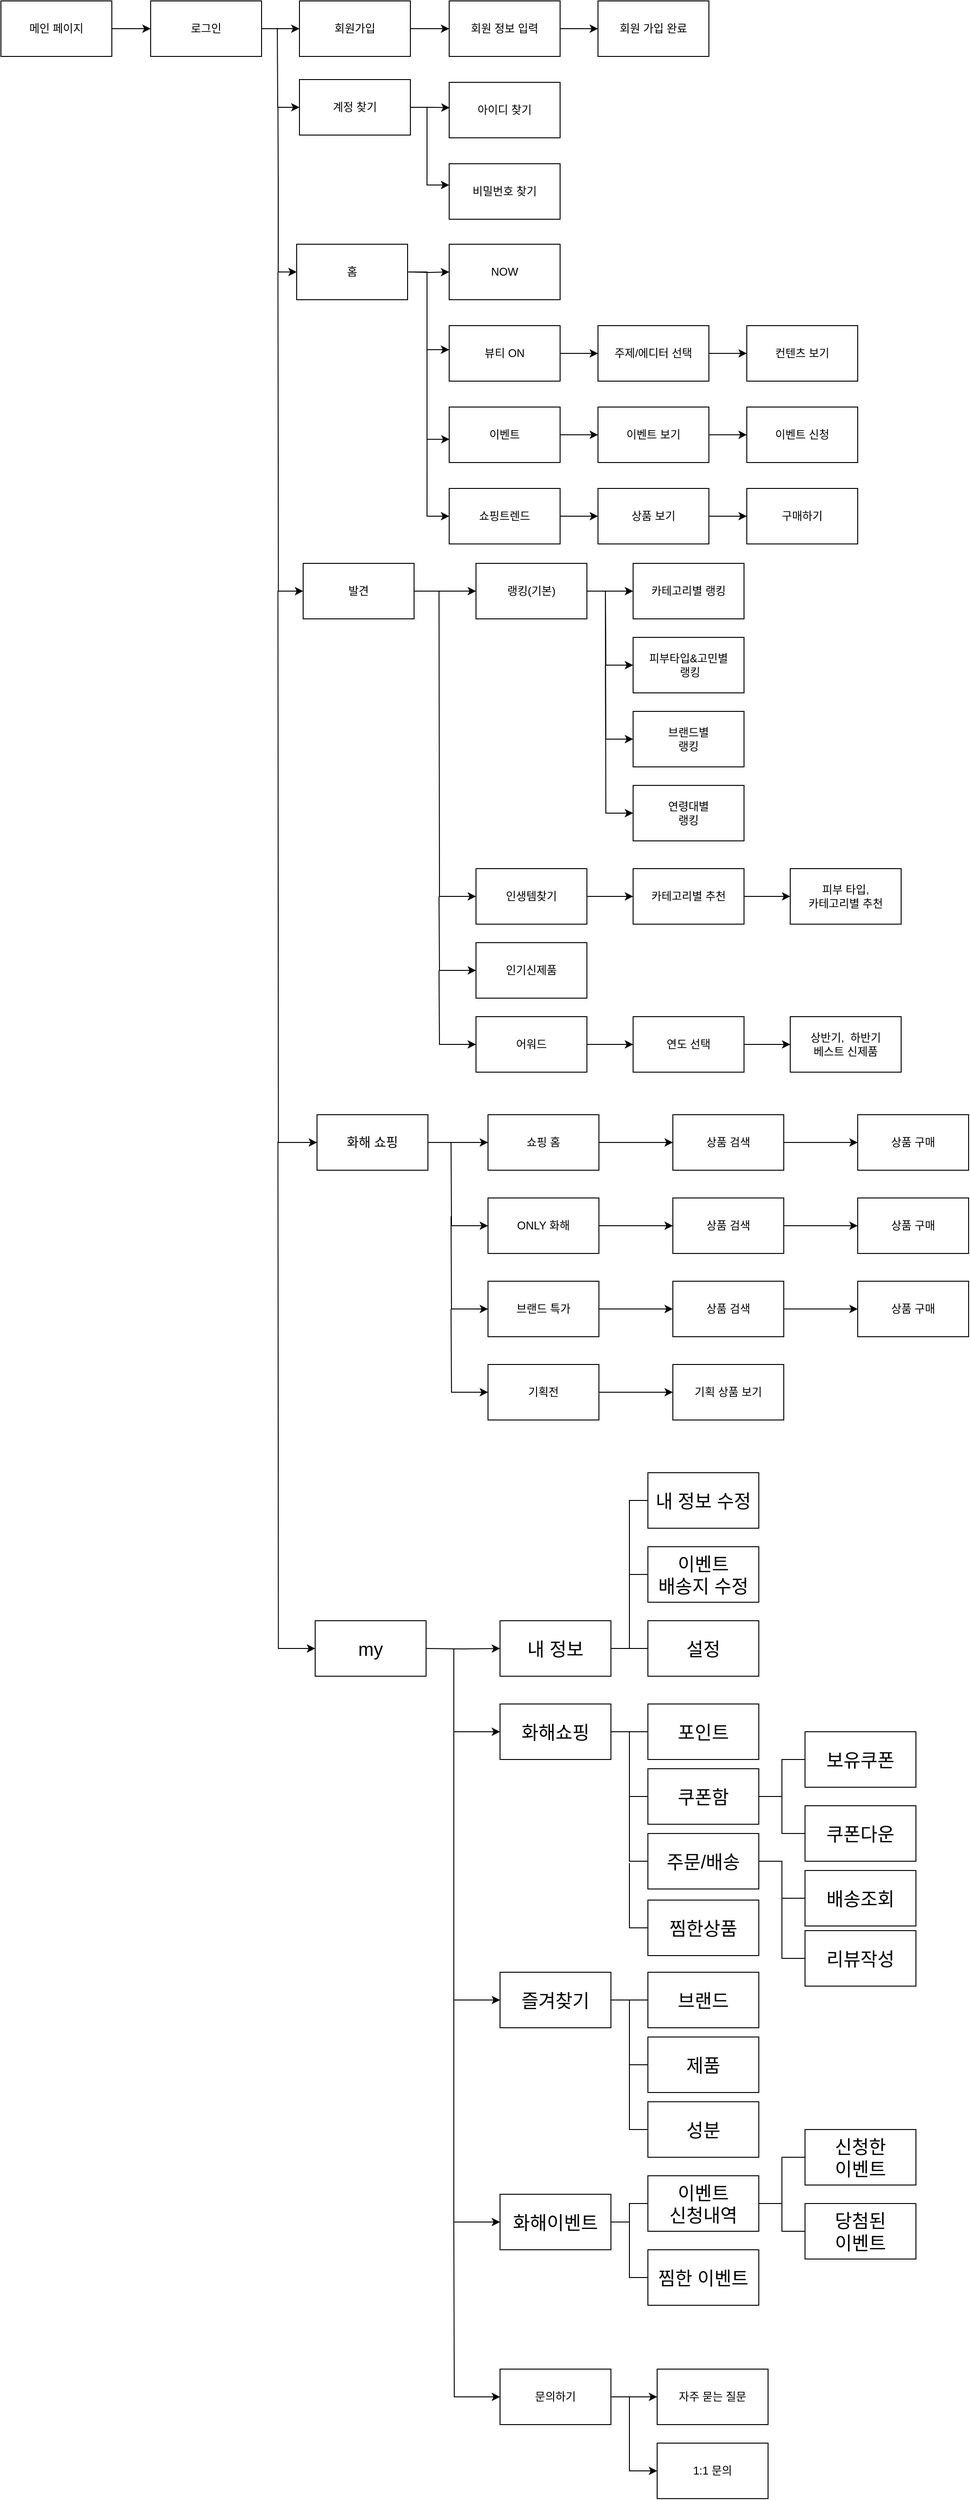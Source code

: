 <mxfile version="15.7.0" type="github">
  <diagram name="Page-1" id="edf60f1a-56cd-e834-aa8a-f176f3a09ee4">
    <mxGraphModel dx="981" dy="526" grid="0" gridSize="10" guides="1" tooltips="1" connect="1" arrows="1" fold="1" page="1" pageScale="1" pageWidth="4681" pageHeight="3300" background="none" math="0" shadow="0">
      <root>
        <mxCell id="0" />
        <mxCell id="1" parent="0" />
        <mxCell id="1pbeCWkWL_q0rzWC6xPb-18" value="" style="edgeStyle=orthogonalEdgeStyle;rounded=0;orthogonalLoop=1;jettySize=auto;html=1;" parent="1" source="1pbeCWkWL_q0rzWC6xPb-1" target="1pbeCWkWL_q0rzWC6xPb-3" edge="1">
          <mxGeometry relative="1" as="geometry" />
        </mxCell>
        <mxCell id="1pbeCWkWL_q0rzWC6xPb-1" value="메인 페이지" style="rounded=0;whiteSpace=wrap;html=1;" parent="1" vertex="1">
          <mxGeometry x="31" y="26" width="120" height="60" as="geometry" />
        </mxCell>
        <mxCell id="1pbeCWkWL_q0rzWC6xPb-20" value="" style="edgeStyle=orthogonalEdgeStyle;rounded=0;orthogonalLoop=1;jettySize=auto;html=1;" parent="1" source="1pbeCWkWL_q0rzWC6xPb-2" target="1pbeCWkWL_q0rzWC6xPb-4" edge="1">
          <mxGeometry relative="1" as="geometry" />
        </mxCell>
        <mxCell id="1pbeCWkWL_q0rzWC6xPb-2" value="회원가입" style="rounded=0;whiteSpace=wrap;html=1;" parent="1" vertex="1">
          <mxGeometry x="354" y="26" width="120" height="60" as="geometry" />
        </mxCell>
        <mxCell id="1pbeCWkWL_q0rzWC6xPb-19" value="" style="edgeStyle=orthogonalEdgeStyle;rounded=0;orthogonalLoop=1;jettySize=auto;html=1;" parent="1" source="1pbeCWkWL_q0rzWC6xPb-3" target="1pbeCWkWL_q0rzWC6xPb-2" edge="1">
          <mxGeometry relative="1" as="geometry" />
        </mxCell>
        <mxCell id="1pbeCWkWL_q0rzWC6xPb-3" value="로그인" style="rounded=0;whiteSpace=wrap;html=1;" parent="1" vertex="1">
          <mxGeometry x="193" y="26" width="120" height="60" as="geometry" />
        </mxCell>
        <mxCell id="1pbeCWkWL_q0rzWC6xPb-21" value="" style="edgeStyle=orthogonalEdgeStyle;rounded=0;orthogonalLoop=1;jettySize=auto;html=1;" parent="1" source="1pbeCWkWL_q0rzWC6xPb-4" target="1pbeCWkWL_q0rzWC6xPb-5" edge="1">
          <mxGeometry relative="1" as="geometry" />
        </mxCell>
        <mxCell id="1pbeCWkWL_q0rzWC6xPb-4" value="회원 정보 입력" style="rounded=0;whiteSpace=wrap;html=1;" parent="1" vertex="1">
          <mxGeometry x="516" y="26" width="120" height="60" as="geometry" />
        </mxCell>
        <mxCell id="1pbeCWkWL_q0rzWC6xPb-5" value="회원 가입 완료" style="rounded=0;whiteSpace=wrap;html=1;" parent="1" vertex="1">
          <mxGeometry x="677" y="26" width="120" height="60" as="geometry" />
        </mxCell>
        <mxCell id="1pbeCWkWL_q0rzWC6xPb-10" value="" style="edgeStyle=orthogonalEdgeStyle;rounded=0;orthogonalLoop=1;jettySize=auto;html=1;entryX=0.004;entryY=0.457;entryDx=0;entryDy=0;entryPerimeter=0;" parent="1" source="1pbeCWkWL_q0rzWC6xPb-7" target="1pbeCWkWL_q0rzWC6xPb-9" edge="1">
          <mxGeometry relative="1" as="geometry" />
        </mxCell>
        <mxCell id="1pbeCWkWL_q0rzWC6xPb-28" value="" style="edgeStyle=orthogonalEdgeStyle;rounded=0;orthogonalLoop=1;jettySize=auto;html=1;" parent="1" source="1pbeCWkWL_q0rzWC6xPb-7" target="1pbeCWkWL_q0rzWC6xPb-27" edge="1">
          <mxGeometry relative="1" as="geometry">
            <Array as="points">
              <mxPoint x="492" y="141" />
              <mxPoint x="492" y="225" />
            </Array>
          </mxGeometry>
        </mxCell>
        <mxCell id="5EfxFIW-50aqXUUSGtKy-3" style="edgeStyle=orthogonalEdgeStyle;rounded=0;orthogonalLoop=1;jettySize=auto;html=1;exitX=0;exitY=0.5;exitDx=0;exitDy=0;startArrow=classic;startFill=1;endArrow=none;endFill=0;" edge="1" parent="1" source="1pbeCWkWL_q0rzWC6xPb-7">
          <mxGeometry relative="1" as="geometry">
            <mxPoint x="330.034" y="55.379" as="targetPoint" />
          </mxGeometry>
        </mxCell>
        <mxCell id="1pbeCWkWL_q0rzWC6xPb-7" value="계정 찾기" style="rounded=0;whiteSpace=wrap;html=1;" parent="1" vertex="1">
          <mxGeometry x="354" y="111" width="120" height="60" as="geometry" />
        </mxCell>
        <mxCell id="1pbeCWkWL_q0rzWC6xPb-9" value="아이디 찾기" style="rounded=0;whiteSpace=wrap;html=1;" parent="1" vertex="1">
          <mxGeometry x="516" y="114" width="120" height="60" as="geometry" />
        </mxCell>
        <mxCell id="1pbeCWkWL_q0rzWC6xPb-27" value="비밀번호 찾기" style="rounded=0;whiteSpace=wrap;html=1;" parent="1" vertex="1">
          <mxGeometry x="516" y="202" width="120" height="60" as="geometry" />
        </mxCell>
        <mxCell id="1pbeCWkWL_q0rzWC6xPb-42" value="" style="edgeStyle=orthogonalEdgeStyle;rounded=0;orthogonalLoop=1;jettySize=auto;html=1;" parent="1" target="1pbeCWkWL_q0rzWC6xPb-41" edge="1">
          <mxGeometry relative="1" as="geometry">
            <mxPoint x="473" y="319" as="sourcePoint" />
          </mxGeometry>
        </mxCell>
        <mxCell id="5EfxFIW-50aqXUUSGtKy-4" style="edgeStyle=orthogonalEdgeStyle;rounded=0;orthogonalLoop=1;jettySize=auto;html=1;exitX=0;exitY=0.5;exitDx=0;exitDy=0;startArrow=classic;startFill=1;endArrow=none;endFill=0;" edge="1" parent="1" source="1pbeCWkWL_q0rzWC6xPb-34">
          <mxGeometry relative="1" as="geometry">
            <mxPoint x="330.724" y="140.207" as="targetPoint" />
          </mxGeometry>
        </mxCell>
        <mxCell id="1pbeCWkWL_q0rzWC6xPb-34" value="홈" style="rounded=0;whiteSpace=wrap;html=1;" parent="1" vertex="1">
          <mxGeometry x="351" y="289" width="120" height="60" as="geometry" />
        </mxCell>
        <mxCell id="1pbeCWkWL_q0rzWC6xPb-41" value="NOW" style="rounded=0;whiteSpace=wrap;html=1;" parent="1" vertex="1">
          <mxGeometry x="516" y="289" width="120" height="60" as="geometry" />
        </mxCell>
        <mxCell id="1pbeCWkWL_q0rzWC6xPb-53" value="" style="edgeStyle=orthogonalEdgeStyle;rounded=0;orthogonalLoop=1;jettySize=auto;html=1;strokeWidth=1;" parent="1" source="1pbeCWkWL_q0rzWC6xPb-43" target="1pbeCWkWL_q0rzWC6xPb-52" edge="1">
          <mxGeometry relative="1" as="geometry" />
        </mxCell>
        <mxCell id="1pbeCWkWL_q0rzWC6xPb-43" value="뷰티 ON" style="rounded=0;whiteSpace=wrap;html=1;" parent="1" vertex="1">
          <mxGeometry x="516" y="377" width="120" height="60" as="geometry" />
        </mxCell>
        <mxCell id="1pbeCWkWL_q0rzWC6xPb-57" value="" style="edgeStyle=orthogonalEdgeStyle;rounded=0;orthogonalLoop=1;jettySize=auto;html=1;strokeWidth=1;" parent="1" source="1pbeCWkWL_q0rzWC6xPb-45" target="1pbeCWkWL_q0rzWC6xPb-56" edge="1">
          <mxGeometry relative="1" as="geometry" />
        </mxCell>
        <mxCell id="1pbeCWkWL_q0rzWC6xPb-45" value="이벤트" style="rounded=0;whiteSpace=wrap;html=1;" parent="1" vertex="1">
          <mxGeometry x="516" y="465" width="120" height="60" as="geometry" />
        </mxCell>
        <mxCell id="1pbeCWkWL_q0rzWC6xPb-61" value="" style="edgeStyle=orthogonalEdgeStyle;rounded=0;orthogonalLoop=1;jettySize=auto;html=1;strokeWidth=1;" parent="1" source="1pbeCWkWL_q0rzWC6xPb-47" target="1pbeCWkWL_q0rzWC6xPb-60" edge="1">
          <mxGeometry relative="1" as="geometry" />
        </mxCell>
        <mxCell id="1pbeCWkWL_q0rzWC6xPb-47" value="쇼핑트렌드" style="rounded=0;whiteSpace=wrap;html=1;" parent="1" vertex="1">
          <mxGeometry x="516" y="553" width="120" height="60" as="geometry" />
        </mxCell>
        <mxCell id="1pbeCWkWL_q0rzWC6xPb-49" value="" style="edgeStyle=orthogonalEdgeStyle;rounded=0;orthogonalLoop=1;jettySize=auto;html=1;strokeWidth=1;exitX=1;exitY=0.5;exitDx=0;exitDy=0;" parent="1" source="1pbeCWkWL_q0rzWC6xPb-34" edge="1">
          <mxGeometry relative="1" as="geometry">
            <mxPoint x="474" y="319" as="sourcePoint" />
            <mxPoint x="516" y="403" as="targetPoint" />
            <Array as="points">
              <mxPoint x="492" y="319" />
              <mxPoint x="492" y="403" />
            </Array>
          </mxGeometry>
        </mxCell>
        <mxCell id="1pbeCWkWL_q0rzWC6xPb-50" value="" style="edgeStyle=orthogonalEdgeStyle;rounded=0;orthogonalLoop=1;jettySize=auto;html=1;entryX=0.003;entryY=0.581;entryDx=0;entryDy=0;entryPerimeter=0;" parent="1" target="1pbeCWkWL_q0rzWC6xPb-45" edge="1">
          <mxGeometry relative="1" as="geometry">
            <mxPoint x="492" y="403" as="sourcePoint" />
            <mxPoint x="514" y="500" as="targetPoint" />
            <Array as="points">
              <mxPoint x="492" y="500" />
            </Array>
          </mxGeometry>
        </mxCell>
        <mxCell id="1pbeCWkWL_q0rzWC6xPb-51" value="" style="edgeStyle=orthogonalEdgeStyle;rounded=0;orthogonalLoop=1;jettySize=auto;html=1;entryX=0;entryY=0.5;entryDx=0;entryDy=0;" parent="1" target="1pbeCWkWL_q0rzWC6xPb-47" edge="1">
          <mxGeometry relative="1" as="geometry">
            <mxPoint x="492.04" y="500" as="sourcePoint" />
            <mxPoint x="516.4" y="596.86" as="targetPoint" />
            <Array as="points">
              <mxPoint x="492" y="583" />
            </Array>
          </mxGeometry>
        </mxCell>
        <mxCell id="1pbeCWkWL_q0rzWC6xPb-55" value="" style="edgeStyle=orthogonalEdgeStyle;rounded=0;orthogonalLoop=1;jettySize=auto;html=1;strokeWidth=1;" parent="1" source="1pbeCWkWL_q0rzWC6xPb-52" target="1pbeCWkWL_q0rzWC6xPb-54" edge="1">
          <mxGeometry relative="1" as="geometry" />
        </mxCell>
        <mxCell id="1pbeCWkWL_q0rzWC6xPb-52" value="주제/에디터 선택" style="rounded=0;whiteSpace=wrap;html=1;" parent="1" vertex="1">
          <mxGeometry x="677" y="377" width="120" height="60" as="geometry" />
        </mxCell>
        <mxCell id="1pbeCWkWL_q0rzWC6xPb-54" value="컨텐츠 보기" style="rounded=0;whiteSpace=wrap;html=1;" parent="1" vertex="1">
          <mxGeometry x="838" y="377" width="120" height="60" as="geometry" />
        </mxCell>
        <mxCell id="1pbeCWkWL_q0rzWC6xPb-59" value="" style="edgeStyle=orthogonalEdgeStyle;rounded=0;orthogonalLoop=1;jettySize=auto;html=1;strokeWidth=1;" parent="1" source="1pbeCWkWL_q0rzWC6xPb-56" target="1pbeCWkWL_q0rzWC6xPb-58" edge="1">
          <mxGeometry relative="1" as="geometry" />
        </mxCell>
        <mxCell id="1pbeCWkWL_q0rzWC6xPb-56" value="이벤트 보기" style="rounded=0;whiteSpace=wrap;html=1;" parent="1" vertex="1">
          <mxGeometry x="677" y="465" width="120" height="60" as="geometry" />
        </mxCell>
        <mxCell id="1pbeCWkWL_q0rzWC6xPb-58" value="이벤트 신청" style="rounded=0;whiteSpace=wrap;html=1;" parent="1" vertex="1">
          <mxGeometry x="838" y="465" width="120" height="60" as="geometry" />
        </mxCell>
        <mxCell id="1pbeCWkWL_q0rzWC6xPb-63" value="" style="edgeStyle=orthogonalEdgeStyle;rounded=0;orthogonalLoop=1;jettySize=auto;html=1;strokeWidth=1;" parent="1" source="1pbeCWkWL_q0rzWC6xPb-60" target="1pbeCWkWL_q0rzWC6xPb-62" edge="1">
          <mxGeometry relative="1" as="geometry" />
        </mxCell>
        <mxCell id="1pbeCWkWL_q0rzWC6xPb-60" value="상품 보기" style="rounded=0;whiteSpace=wrap;html=1;" parent="1" vertex="1">
          <mxGeometry x="677" y="553" width="120" height="60" as="geometry" />
        </mxCell>
        <mxCell id="1pbeCWkWL_q0rzWC6xPb-62" value="구매하기" style="rounded=0;whiteSpace=wrap;html=1;" parent="1" vertex="1">
          <mxGeometry x="838" y="553" width="120" height="60" as="geometry" />
        </mxCell>
        <mxCell id="1pbeCWkWL_q0rzWC6xPb-64" value="" style="edgeStyle=orthogonalEdgeStyle;rounded=0;orthogonalLoop=1;jettySize=auto;html=1;" parent="1" source="1pbeCWkWL_q0rzWC6xPb-65" target="1pbeCWkWL_q0rzWC6xPb-66" edge="1">
          <mxGeometry relative="1" as="geometry" />
        </mxCell>
        <mxCell id="5EfxFIW-50aqXUUSGtKy-5" style="edgeStyle=orthogonalEdgeStyle;rounded=0;orthogonalLoop=1;jettySize=auto;html=1;exitX=0;exitY=0.5;exitDx=0;exitDy=0;startArrow=classic;startFill=1;endArrow=none;endFill=0;" edge="1" parent="1" source="1pbeCWkWL_q0rzWC6xPb-65">
          <mxGeometry relative="1" as="geometry">
            <mxPoint x="330.724" y="318.828" as="targetPoint" />
          </mxGeometry>
        </mxCell>
        <mxCell id="1pbeCWkWL_q0rzWC6xPb-65" value="발견" style="rounded=0;whiteSpace=wrap;html=1;" parent="1" vertex="1">
          <mxGeometry x="358" y="634" width="120" height="60" as="geometry" />
        </mxCell>
        <mxCell id="1pbeCWkWL_q0rzWC6xPb-66" value="랭킹(기본)" style="rounded=0;whiteSpace=wrap;html=1;" parent="1" vertex="1">
          <mxGeometry x="545" y="634" width="120" height="60" as="geometry" />
        </mxCell>
        <mxCell id="1pbeCWkWL_q0rzWC6xPb-67" style="edgeStyle=orthogonalEdgeStyle;rounded=0;orthogonalLoop=1;jettySize=auto;html=1;exitX=0;exitY=0.5;exitDx=0;exitDy=0;endArrow=none;endFill=0;startArrow=classic;startFill=1;" parent="1" source="1pbeCWkWL_q0rzWC6xPb-69" edge="1">
          <mxGeometry relative="1" as="geometry">
            <mxPoint x="505" y="664" as="targetPoint" />
          </mxGeometry>
        </mxCell>
        <mxCell id="1pbeCWkWL_q0rzWC6xPb-68" value="" style="edgeStyle=orthogonalEdgeStyle;rounded=0;orthogonalLoop=1;jettySize=auto;html=1;startArrow=none;startFill=0;endArrow=classic;endFill=1;" parent="1" source="1pbeCWkWL_q0rzWC6xPb-69" target="1pbeCWkWL_q0rzWC6xPb-84" edge="1">
          <mxGeometry relative="1" as="geometry" />
        </mxCell>
        <mxCell id="1pbeCWkWL_q0rzWC6xPb-69" value="인생템찾기" style="rounded=0;whiteSpace=wrap;html=1;" parent="1" vertex="1">
          <mxGeometry x="545" y="964" width="120" height="60" as="geometry" />
        </mxCell>
        <mxCell id="1pbeCWkWL_q0rzWC6xPb-70" style="edgeStyle=orthogonalEdgeStyle;rounded=0;orthogonalLoop=1;jettySize=auto;html=1;exitX=0;exitY=0.5;exitDx=0;exitDy=0;startArrow=classic;startFill=1;endArrow=none;endFill=0;" parent="1" source="1pbeCWkWL_q0rzWC6xPb-71" edge="1">
          <mxGeometry relative="1" as="geometry">
            <mxPoint x="505" y="994" as="targetPoint" />
          </mxGeometry>
        </mxCell>
        <mxCell id="1pbeCWkWL_q0rzWC6xPb-71" value="인기신제품" style="rounded=0;whiteSpace=wrap;html=1;" parent="1" vertex="1">
          <mxGeometry x="545" y="1044" width="120" height="60" as="geometry" />
        </mxCell>
        <mxCell id="1pbeCWkWL_q0rzWC6xPb-72" style="edgeStyle=orthogonalEdgeStyle;rounded=0;orthogonalLoop=1;jettySize=auto;html=1;exitX=0;exitY=0.5;exitDx=0;exitDy=0;startArrow=classic;startFill=1;endArrow=none;endFill=0;" parent="1" source="1pbeCWkWL_q0rzWC6xPb-74" edge="1">
          <mxGeometry relative="1" as="geometry">
            <mxPoint x="505" y="1074" as="targetPoint" />
          </mxGeometry>
        </mxCell>
        <mxCell id="1pbeCWkWL_q0rzWC6xPb-73" value="" style="edgeStyle=orthogonalEdgeStyle;rounded=0;orthogonalLoop=1;jettySize=auto;html=1;startArrow=none;startFill=0;endArrow=classic;endFill=1;" parent="1" source="1pbeCWkWL_q0rzWC6xPb-74" target="1pbeCWkWL_q0rzWC6xPb-87" edge="1">
          <mxGeometry relative="1" as="geometry" />
        </mxCell>
        <mxCell id="1pbeCWkWL_q0rzWC6xPb-74" value="어워드" style="rounded=0;whiteSpace=wrap;html=1;" parent="1" vertex="1">
          <mxGeometry x="545" y="1124" width="120" height="60" as="geometry" />
        </mxCell>
        <mxCell id="1pbeCWkWL_q0rzWC6xPb-75" style="edgeStyle=orthogonalEdgeStyle;rounded=0;orthogonalLoop=1;jettySize=auto;html=1;exitX=0;exitY=0.5;exitDx=0;exitDy=0;entryX=1;entryY=0.5;entryDx=0;entryDy=0;startArrow=classic;startFill=1;endArrow=none;endFill=0;" parent="1" source="1pbeCWkWL_q0rzWC6xPb-76" target="1pbeCWkWL_q0rzWC6xPb-66" edge="1">
          <mxGeometry relative="1" as="geometry" />
        </mxCell>
        <mxCell id="1pbeCWkWL_q0rzWC6xPb-76" value="카테고리별 랭킹" style="rounded=0;whiteSpace=wrap;html=1;" parent="1" vertex="1">
          <mxGeometry x="715" y="634" width="120" height="60" as="geometry" />
        </mxCell>
        <mxCell id="1pbeCWkWL_q0rzWC6xPb-77" style="edgeStyle=orthogonalEdgeStyle;rounded=0;orthogonalLoop=1;jettySize=auto;html=1;exitX=0;exitY=0.5;exitDx=0;exitDy=0;startArrow=classic;startFill=1;endArrow=none;endFill=0;" parent="1" source="1pbeCWkWL_q0rzWC6xPb-78" edge="1">
          <mxGeometry relative="1" as="geometry">
            <mxPoint x="685" y="664" as="targetPoint" />
          </mxGeometry>
        </mxCell>
        <mxCell id="1pbeCWkWL_q0rzWC6xPb-78" value="피부타입&amp;amp;고민별&lt;br&gt;&amp;nbsp;랭킹" style="rounded=0;whiteSpace=wrap;html=1;" parent="1" vertex="1">
          <mxGeometry x="715" y="714" width="120" height="60" as="geometry" />
        </mxCell>
        <mxCell id="1pbeCWkWL_q0rzWC6xPb-79" style="edgeStyle=orthogonalEdgeStyle;rounded=0;orthogonalLoop=1;jettySize=auto;html=1;exitX=0;exitY=0.5;exitDx=0;exitDy=0;startArrow=classic;startFill=1;endArrow=none;endFill=0;" parent="1" source="1pbeCWkWL_q0rzWC6xPb-80" edge="1">
          <mxGeometry relative="1" as="geometry">
            <mxPoint x="685" y="744" as="targetPoint" />
          </mxGeometry>
        </mxCell>
        <mxCell id="1pbeCWkWL_q0rzWC6xPb-80" value="브랜드별&lt;br&gt;랭킹" style="rounded=0;whiteSpace=wrap;html=1;" parent="1" vertex="1">
          <mxGeometry x="715" y="794" width="120" height="60" as="geometry" />
        </mxCell>
        <mxCell id="1pbeCWkWL_q0rzWC6xPb-81" style="edgeStyle=orthogonalEdgeStyle;rounded=0;orthogonalLoop=1;jettySize=auto;html=1;exitX=0;exitY=0.5;exitDx=0;exitDy=0;startArrow=classic;startFill=1;endArrow=none;endFill=0;" parent="1" source="1pbeCWkWL_q0rzWC6xPb-82" edge="1">
          <mxGeometry relative="1" as="geometry">
            <mxPoint x="685" y="664" as="targetPoint" />
          </mxGeometry>
        </mxCell>
        <mxCell id="1pbeCWkWL_q0rzWC6xPb-82" value="연령대별&lt;br&gt;랭킹" style="rounded=0;whiteSpace=wrap;html=1;" parent="1" vertex="1">
          <mxGeometry x="715" y="874" width="120" height="60" as="geometry" />
        </mxCell>
        <mxCell id="1pbeCWkWL_q0rzWC6xPb-83" value="" style="edgeStyle=orthogonalEdgeStyle;rounded=0;orthogonalLoop=1;jettySize=auto;html=1;startArrow=none;startFill=0;endArrow=classic;endFill=1;" parent="1" source="1pbeCWkWL_q0rzWC6xPb-84" target="1pbeCWkWL_q0rzWC6xPb-85" edge="1">
          <mxGeometry relative="1" as="geometry" />
        </mxCell>
        <mxCell id="1pbeCWkWL_q0rzWC6xPb-84" value="카테고리별 추천" style="rounded=0;whiteSpace=wrap;html=1;" parent="1" vertex="1">
          <mxGeometry x="715" y="964" width="120" height="60" as="geometry" />
        </mxCell>
        <mxCell id="1pbeCWkWL_q0rzWC6xPb-85" value="피부 타입, &lt;br&gt;카테고리별 추천" style="rounded=0;whiteSpace=wrap;html=1;" parent="1" vertex="1">
          <mxGeometry x="885" y="964" width="120" height="60" as="geometry" />
        </mxCell>
        <mxCell id="1pbeCWkWL_q0rzWC6xPb-86" value="" style="edgeStyle=orthogonalEdgeStyle;rounded=0;orthogonalLoop=1;jettySize=auto;html=1;startArrow=none;startFill=0;endArrow=classic;endFill=1;" parent="1" source="1pbeCWkWL_q0rzWC6xPb-87" target="1pbeCWkWL_q0rzWC6xPb-88" edge="1">
          <mxGeometry relative="1" as="geometry" />
        </mxCell>
        <mxCell id="1pbeCWkWL_q0rzWC6xPb-87" value="연도 선택" style="rounded=0;whiteSpace=wrap;html=1;" parent="1" vertex="1">
          <mxGeometry x="715" y="1124" width="120" height="60" as="geometry" />
        </mxCell>
        <mxCell id="1pbeCWkWL_q0rzWC6xPb-88" value="상반기,&amp;nbsp; 하반기 &lt;br&gt;베스트 신제품" style="rounded=0;whiteSpace=wrap;html=1;" parent="1" vertex="1">
          <mxGeometry x="885" y="1124" width="120" height="60" as="geometry" />
        </mxCell>
        <mxCell id="1pbeCWkWL_q0rzWC6xPb-89" value="" style="edgeStyle=orthogonalEdgeStyle;rounded=0;orthogonalLoop=1;jettySize=auto;html=1;startArrow=none;startFill=0;endArrow=classic;endFill=1;" parent="1" source="1pbeCWkWL_q0rzWC6xPb-90" target="1pbeCWkWL_q0rzWC6xPb-91" edge="1">
          <mxGeometry relative="1" as="geometry" />
        </mxCell>
        <mxCell id="5EfxFIW-50aqXUUSGtKy-2" style="edgeStyle=orthogonalEdgeStyle;rounded=0;orthogonalLoop=1;jettySize=auto;html=1;exitX=0;exitY=0.5;exitDx=0;exitDy=0;startArrow=classic;startFill=1;endArrow=none;endFill=0;" edge="1" parent="1" source="1pbeCWkWL_q0rzWC6xPb-90">
          <mxGeometry relative="1" as="geometry">
            <mxPoint x="521" y="2427" as="targetPoint" />
          </mxGeometry>
        </mxCell>
        <mxCell id="1pbeCWkWL_q0rzWC6xPb-90" value="문의하기" style="rounded=0;whiteSpace=wrap;html=1;" parent="1" vertex="1">
          <mxGeometry x="571" y="2586" width="120" height="60" as="geometry" />
        </mxCell>
        <mxCell id="1pbeCWkWL_q0rzWC6xPb-91" value="자주 묻는 질문" style="rounded=0;whiteSpace=wrap;html=1;" parent="1" vertex="1">
          <mxGeometry x="741" y="2586" width="120" height="60" as="geometry" />
        </mxCell>
        <mxCell id="1pbeCWkWL_q0rzWC6xPb-92" style="edgeStyle=orthogonalEdgeStyle;rounded=0;orthogonalLoop=1;jettySize=auto;html=1;exitX=0;exitY=0.5;exitDx=0;exitDy=0;startArrow=classic;startFill=1;endArrow=none;endFill=0;" parent="1" source="1pbeCWkWL_q0rzWC6xPb-93" edge="1">
          <mxGeometry relative="1" as="geometry">
            <mxPoint x="721" y="2616" as="targetPoint" />
            <Array as="points">
              <mxPoint x="711" y="2696" />
              <mxPoint x="711" y="2616" />
            </Array>
          </mxGeometry>
        </mxCell>
        <mxCell id="1pbeCWkWL_q0rzWC6xPb-93" value="1:1 문의" style="rounded=0;whiteSpace=wrap;html=1;" parent="1" vertex="1">
          <mxGeometry x="741" y="2666" width="120" height="60" as="geometry" />
        </mxCell>
        <mxCell id="1pbeCWkWL_q0rzWC6xPb-181" style="edgeStyle=orthogonalEdgeStyle;rounded=0;orthogonalLoop=1;jettySize=auto;html=1;exitX=1;exitY=0.5;exitDx=0;exitDy=0;entryX=0;entryY=0.5;entryDx=0;entryDy=0;startArrow=none;startFill=0;endArrow=classic;endFill=1;strokeWidth=1;" parent="1" source="1pbeCWkWL_q0rzWC6xPb-99" target="1pbeCWkWL_q0rzWC6xPb-101" edge="1">
          <mxGeometry relative="1" as="geometry" />
        </mxCell>
        <mxCell id="5EfxFIW-50aqXUUSGtKy-6" style="edgeStyle=orthogonalEdgeStyle;rounded=0;orthogonalLoop=1;jettySize=auto;html=1;exitX=0;exitY=0.5;exitDx=0;exitDy=0;startArrow=classic;startFill=1;endArrow=none;endFill=0;" edge="1" parent="1" source="1pbeCWkWL_q0rzWC6xPb-99">
          <mxGeometry relative="1" as="geometry">
            <mxPoint x="330.724" y="663.655" as="targetPoint" />
          </mxGeometry>
        </mxCell>
        <mxCell id="1pbeCWkWL_q0rzWC6xPb-99" value="&lt;font style=&quot;font-size: 14px&quot;&gt;화해 쇼핑&lt;/font&gt;" style="rounded=0;whiteSpace=wrap;html=1;" parent="1" vertex="1">
          <mxGeometry x="373" y="1230" width="120" height="60" as="geometry" />
        </mxCell>
        <mxCell id="1pbeCWkWL_q0rzWC6xPb-100" value="" style="edgeStyle=orthogonalEdgeStyle;rounded=0;orthogonalLoop=1;jettySize=auto;html=1;fontSize=14;startArrow=none;startFill=0;endArrow=classic;endFill=1;" parent="1" source="1pbeCWkWL_q0rzWC6xPb-101" target="1pbeCWkWL_q0rzWC6xPb-112" edge="1">
          <mxGeometry relative="1" as="geometry" />
        </mxCell>
        <mxCell id="1pbeCWkWL_q0rzWC6xPb-101" value="쇼핑 홈" style="whiteSpace=wrap;html=1;rounded=0;" parent="1" vertex="1">
          <mxGeometry x="558" y="1230" width="120" height="60" as="geometry" />
        </mxCell>
        <mxCell id="1pbeCWkWL_q0rzWC6xPb-102" style="edgeStyle=orthogonalEdgeStyle;rounded=0;orthogonalLoop=1;jettySize=auto;html=1;exitX=0;exitY=0.5;exitDx=0;exitDy=0;startArrow=classic;startFill=1;endArrow=none;endFill=0;" parent="1" source="1pbeCWkWL_q0rzWC6xPb-104" edge="1">
          <mxGeometry relative="1" as="geometry">
            <mxPoint x="518" y="1260" as="targetPoint" />
          </mxGeometry>
        </mxCell>
        <mxCell id="1pbeCWkWL_q0rzWC6xPb-103" value="" style="edgeStyle=orthogonalEdgeStyle;rounded=0;orthogonalLoop=1;jettySize=auto;html=1;fontSize=14;startArrow=none;startFill=0;endArrow=classic;endFill=1;" parent="1" source="1pbeCWkWL_q0rzWC6xPb-104" target="1pbeCWkWL_q0rzWC6xPb-114" edge="1">
          <mxGeometry relative="1" as="geometry" />
        </mxCell>
        <mxCell id="1pbeCWkWL_q0rzWC6xPb-104" value="ONLY 화해" style="whiteSpace=wrap;html=1;rounded=0;" parent="1" vertex="1">
          <mxGeometry x="558" y="1320" width="120" height="60" as="geometry" />
        </mxCell>
        <mxCell id="1pbeCWkWL_q0rzWC6xPb-105" style="edgeStyle=orthogonalEdgeStyle;rounded=0;orthogonalLoop=1;jettySize=auto;html=1;startArrow=classic;startFill=1;endArrow=none;endFill=0;" parent="1" source="1pbeCWkWL_q0rzWC6xPb-107" edge="1">
          <mxGeometry relative="1" as="geometry">
            <mxPoint x="518" y="1340" as="targetPoint" />
          </mxGeometry>
        </mxCell>
        <mxCell id="1pbeCWkWL_q0rzWC6xPb-106" value="" style="edgeStyle=orthogonalEdgeStyle;rounded=0;orthogonalLoop=1;jettySize=auto;html=1;fontSize=14;startArrow=none;startFill=0;endArrow=classic;endFill=1;" parent="1" source="1pbeCWkWL_q0rzWC6xPb-107" target="1pbeCWkWL_q0rzWC6xPb-116" edge="1">
          <mxGeometry relative="1" as="geometry" />
        </mxCell>
        <mxCell id="1pbeCWkWL_q0rzWC6xPb-107" value="브랜드 특가" style="whiteSpace=wrap;html=1;rounded=0;" parent="1" vertex="1">
          <mxGeometry x="558" y="1410" width="120" height="60" as="geometry" />
        </mxCell>
        <mxCell id="1pbeCWkWL_q0rzWC6xPb-108" style="edgeStyle=orthogonalEdgeStyle;rounded=0;orthogonalLoop=1;jettySize=auto;html=1;startArrow=classic;startFill=1;endArrow=none;endFill=0;" parent="1" source="1pbeCWkWL_q0rzWC6xPb-110" edge="1">
          <mxGeometry relative="1" as="geometry">
            <mxPoint x="518" y="1440" as="targetPoint" />
          </mxGeometry>
        </mxCell>
        <mxCell id="1pbeCWkWL_q0rzWC6xPb-109" value="" style="edgeStyle=orthogonalEdgeStyle;rounded=0;orthogonalLoop=1;jettySize=auto;html=1;fontSize=14;startArrow=none;startFill=0;endArrow=classic;endFill=1;" parent="1" source="1pbeCWkWL_q0rzWC6xPb-110" target="1pbeCWkWL_q0rzWC6xPb-117" edge="1">
          <mxGeometry relative="1" as="geometry" />
        </mxCell>
        <mxCell id="1pbeCWkWL_q0rzWC6xPb-110" value="기획전" style="whiteSpace=wrap;html=1;rounded=0;" parent="1" vertex="1">
          <mxGeometry x="558" y="1500" width="120" height="60" as="geometry" />
        </mxCell>
        <mxCell id="1pbeCWkWL_q0rzWC6xPb-111" value="" style="edgeStyle=orthogonalEdgeStyle;rounded=0;orthogonalLoop=1;jettySize=auto;html=1;fontSize=14;startArrow=none;startFill=0;endArrow=classic;endFill=1;" parent="1" source="1pbeCWkWL_q0rzWC6xPb-112" target="1pbeCWkWL_q0rzWC6xPb-118" edge="1">
          <mxGeometry relative="1" as="geometry" />
        </mxCell>
        <mxCell id="1pbeCWkWL_q0rzWC6xPb-112" value="상품 검색" style="whiteSpace=wrap;html=1;rounded=0;" parent="1" vertex="1">
          <mxGeometry x="758" y="1230" width="120" height="60" as="geometry" />
        </mxCell>
        <mxCell id="1pbeCWkWL_q0rzWC6xPb-113" value="" style="edgeStyle=orthogonalEdgeStyle;rounded=0;orthogonalLoop=1;jettySize=auto;html=1;fontSize=14;startArrow=none;startFill=0;endArrow=classic;endFill=1;" parent="1" source="1pbeCWkWL_q0rzWC6xPb-114" target="1pbeCWkWL_q0rzWC6xPb-119" edge="1">
          <mxGeometry relative="1" as="geometry" />
        </mxCell>
        <mxCell id="1pbeCWkWL_q0rzWC6xPb-114" value="&lt;span&gt;상품 검색&lt;/span&gt;" style="whiteSpace=wrap;html=1;rounded=0;" parent="1" vertex="1">
          <mxGeometry x="758" y="1320" width="120" height="60" as="geometry" />
        </mxCell>
        <mxCell id="1pbeCWkWL_q0rzWC6xPb-115" value="" style="edgeStyle=orthogonalEdgeStyle;rounded=0;orthogonalLoop=1;jettySize=auto;html=1;fontSize=14;startArrow=none;startFill=0;endArrow=classic;endFill=1;" parent="1" source="1pbeCWkWL_q0rzWC6xPb-116" target="1pbeCWkWL_q0rzWC6xPb-120" edge="1">
          <mxGeometry relative="1" as="geometry" />
        </mxCell>
        <mxCell id="1pbeCWkWL_q0rzWC6xPb-116" value="&lt;span&gt;상품 검색&lt;/span&gt;" style="whiteSpace=wrap;html=1;rounded=0;" parent="1" vertex="1">
          <mxGeometry x="758" y="1410" width="120" height="60" as="geometry" />
        </mxCell>
        <mxCell id="1pbeCWkWL_q0rzWC6xPb-117" value="기획 상품 보기" style="whiteSpace=wrap;html=1;rounded=0;" parent="1" vertex="1">
          <mxGeometry x="758" y="1500" width="120" height="60" as="geometry" />
        </mxCell>
        <mxCell id="1pbeCWkWL_q0rzWC6xPb-118" value="상품 구매" style="whiteSpace=wrap;html=1;rounded=0;" parent="1" vertex="1">
          <mxGeometry x="958" y="1230" width="120" height="60" as="geometry" />
        </mxCell>
        <mxCell id="1pbeCWkWL_q0rzWC6xPb-119" value="&lt;span&gt;상품 구매&lt;/span&gt;" style="whiteSpace=wrap;html=1;rounded=0;" parent="1" vertex="1">
          <mxGeometry x="958" y="1320" width="120" height="60" as="geometry" />
        </mxCell>
        <mxCell id="1pbeCWkWL_q0rzWC6xPb-120" value="&lt;span&gt;상품 구매&lt;/span&gt;" style="whiteSpace=wrap;html=1;rounded=0;" parent="1" vertex="1">
          <mxGeometry x="958" y="1410" width="120" height="60" as="geometry" />
        </mxCell>
        <mxCell id="1pbeCWkWL_q0rzWC6xPb-121" value="" style="edgeStyle=orthogonalEdgeStyle;rounded=0;orthogonalLoop=1;jettySize=auto;html=1;" parent="1" edge="1">
          <mxGeometry relative="1" as="geometry">
            <mxPoint x="737" y="1946" as="sourcePoint" />
          </mxGeometry>
        </mxCell>
        <mxCell id="1pbeCWkWL_q0rzWC6xPb-122" value="" style="edgeStyle=orthogonalEdgeStyle;rounded=0;orthogonalLoop=1;jettySize=auto;html=1;fontSize=20;" parent="1" target="1pbeCWkWL_q0rzWC6xPb-126" edge="1">
          <mxGeometry relative="1" as="geometry">
            <mxPoint x="491" y="1807" as="sourcePoint" />
          </mxGeometry>
        </mxCell>
        <mxCell id="5EfxFIW-50aqXUUSGtKy-8" style="edgeStyle=orthogonalEdgeStyle;rounded=0;orthogonalLoop=1;jettySize=auto;html=1;exitX=0;exitY=0.5;exitDx=0;exitDy=0;startArrow=classic;startFill=1;endArrow=none;endFill=0;" edge="1" parent="1" source="1pbeCWkWL_q0rzWC6xPb-123">
          <mxGeometry relative="1" as="geometry">
            <mxPoint x="330.724" y="1258.828" as="targetPoint" />
          </mxGeometry>
        </mxCell>
        <mxCell id="1pbeCWkWL_q0rzWC6xPb-123" value="&lt;font style=&quot;font-size: 20px&quot;&gt;my&lt;/font&gt;" style="rounded=0;whiteSpace=wrap;html=1;" parent="1" vertex="1">
          <mxGeometry x="371" y="1777" width="120" height="60" as="geometry" />
        </mxCell>
        <mxCell id="1pbeCWkWL_q0rzWC6xPb-124" value="" style="edgeStyle=orthogonalEdgeStyle;rounded=0;orthogonalLoop=1;jettySize=auto;html=1;fontSize=20;endArrow=none;endFill=0;" parent="1" source="1pbeCWkWL_q0rzWC6xPb-126" target="1pbeCWkWL_q0rzWC6xPb-141" edge="1">
          <mxGeometry relative="1" as="geometry" />
        </mxCell>
        <mxCell id="1pbeCWkWL_q0rzWC6xPb-125" value="" style="edgeStyle=orthogonalEdgeStyle;rounded=0;orthogonalLoop=1;jettySize=auto;html=1;fontSize=20;endArrow=none;endFill=0;startArrow=none;entryX=0;entryY=0.5;entryDx=0;entryDy=0;" parent="1" source="1pbeCWkWL_q0rzWC6xPb-141" target="1pbeCWkWL_q0rzWC6xPb-140" edge="1">
          <mxGeometry relative="1" as="geometry">
            <Array as="points">
              <mxPoint x="711" y="1807" />
              <mxPoint x="711" y="1727" />
            </Array>
          </mxGeometry>
        </mxCell>
        <mxCell id="1pbeCWkWL_q0rzWC6xPb-126" value="&lt;span style=&quot;font-size: 20px&quot;&gt;내 정보&lt;/span&gt;" style="rounded=0;whiteSpace=wrap;html=1;" parent="1" vertex="1">
          <mxGeometry x="571" y="1777" width="120" height="60" as="geometry" />
        </mxCell>
        <mxCell id="1pbeCWkWL_q0rzWC6xPb-127" value="" style="edgeStyle=orthogonalEdgeStyle;rounded=0;orthogonalLoop=1;jettySize=auto;html=1;fontSize=20;endArrow=none;endFill=0;" parent="1" source="1pbeCWkWL_q0rzWC6xPb-129" target="1pbeCWkWL_q0rzWC6xPb-145" edge="1">
          <mxGeometry relative="1" as="geometry" />
        </mxCell>
        <mxCell id="1pbeCWkWL_q0rzWC6xPb-128" value="" style="edgeStyle=orthogonalEdgeStyle;rounded=0;orthogonalLoop=1;jettySize=auto;html=1;fontSize=20;endArrow=none;endFill=0;" parent="1" source="1pbeCWkWL_q0rzWC6xPb-129" target="1pbeCWkWL_q0rzWC6xPb-148" edge="1">
          <mxGeometry relative="1" as="geometry">
            <Array as="points">
              <mxPoint x="711" y="1897" />
              <mxPoint x="711" y="1967" />
            </Array>
          </mxGeometry>
        </mxCell>
        <mxCell id="1pbeCWkWL_q0rzWC6xPb-129" value="&lt;font style=&quot;font-size: 20px&quot;&gt;화해쇼핑&lt;/font&gt;" style="whiteSpace=wrap;html=1;rounded=0;" parent="1" vertex="1">
          <mxGeometry x="571" y="1867" width="120" height="60" as="geometry" />
        </mxCell>
        <mxCell id="1pbeCWkWL_q0rzWC6xPb-130" value="" style="endArrow=classic;html=1;rounded=0;fontSize=20;entryX=0;entryY=0.5;entryDx=0;entryDy=0;" parent="1" target="1pbeCWkWL_q0rzWC6xPb-129" edge="1">
          <mxGeometry width="50" height="50" relative="1" as="geometry">
            <mxPoint x="521" y="1807" as="sourcePoint" />
            <mxPoint x="761" y="1907" as="targetPoint" />
            <Array as="points">
              <mxPoint x="521" y="1897" />
            </Array>
          </mxGeometry>
        </mxCell>
        <mxCell id="1pbeCWkWL_q0rzWC6xPb-131" value="" style="edgeStyle=orthogonalEdgeStyle;rounded=0;orthogonalLoop=1;jettySize=auto;html=1;fontSize=20;endArrow=none;endFill=0;" parent="1" source="1pbeCWkWL_q0rzWC6xPb-134" target="1pbeCWkWL_q0rzWC6xPb-155" edge="1">
          <mxGeometry relative="1" as="geometry" />
        </mxCell>
        <mxCell id="1pbeCWkWL_q0rzWC6xPb-132" style="edgeStyle=orthogonalEdgeStyle;rounded=0;orthogonalLoop=1;jettySize=auto;html=1;exitX=1;exitY=0.5;exitDx=0;exitDy=0;entryX=0;entryY=0.5;entryDx=0;entryDy=0;fontSize=20;endArrow=none;endFill=0;" parent="1" source="1pbeCWkWL_q0rzWC6xPb-134" target="1pbeCWkWL_q0rzWC6xPb-156" edge="1">
          <mxGeometry relative="1" as="geometry" />
        </mxCell>
        <mxCell id="1pbeCWkWL_q0rzWC6xPb-133" style="edgeStyle=orthogonalEdgeStyle;rounded=0;orthogonalLoop=1;jettySize=auto;html=1;exitX=1;exitY=0.5;exitDx=0;exitDy=0;entryX=0;entryY=0.5;entryDx=0;entryDy=0;fontSize=20;endArrow=none;endFill=0;" parent="1" source="1pbeCWkWL_q0rzWC6xPb-134" target="1pbeCWkWL_q0rzWC6xPb-157" edge="1">
          <mxGeometry relative="1" as="geometry" />
        </mxCell>
        <mxCell id="1pbeCWkWL_q0rzWC6xPb-134" value="&lt;font style=&quot;font-size: 20px&quot;&gt;즐겨찾기&lt;/font&gt;" style="whiteSpace=wrap;html=1;rounded=0;" parent="1" vertex="1">
          <mxGeometry x="571" y="2157" width="120" height="60" as="geometry" />
        </mxCell>
        <mxCell id="1pbeCWkWL_q0rzWC6xPb-135" value="" style="endArrow=classic;html=1;rounded=0;fontSize=20;entryX=0;entryY=0.5;entryDx=0;entryDy=0;" parent="1" target="1pbeCWkWL_q0rzWC6xPb-134" edge="1">
          <mxGeometry width="50" height="50" relative="1" as="geometry">
            <mxPoint x="521" y="1897" as="sourcePoint" />
            <mxPoint x="761" y="1997" as="targetPoint" />
            <Array as="points">
              <mxPoint x="521" y="1987" />
              <mxPoint x="521" y="2187" />
            </Array>
          </mxGeometry>
        </mxCell>
        <mxCell id="1pbeCWkWL_q0rzWC6xPb-136" style="edgeStyle=orthogonalEdgeStyle;rounded=0;orthogonalLoop=1;jettySize=auto;html=1;exitX=1;exitY=0.5;exitDx=0;exitDy=0;entryX=0;entryY=0.5;entryDx=0;entryDy=0;fontSize=20;endArrow=none;endFill=0;" parent="1" source="1pbeCWkWL_q0rzWC6xPb-138" target="1pbeCWkWL_q0rzWC6xPb-164" edge="1">
          <mxGeometry relative="1" as="geometry" />
        </mxCell>
        <mxCell id="1pbeCWkWL_q0rzWC6xPb-137" style="edgeStyle=orthogonalEdgeStyle;rounded=0;orthogonalLoop=1;jettySize=auto;html=1;exitX=1;exitY=0.5;exitDx=0;exitDy=0;entryX=0;entryY=0.5;entryDx=0;entryDy=0;fontSize=20;endArrow=none;endFill=0;" parent="1" source="1pbeCWkWL_q0rzWC6xPb-138" target="1pbeCWkWL_q0rzWC6xPb-165" edge="1">
          <mxGeometry relative="1" as="geometry" />
        </mxCell>
        <mxCell id="1pbeCWkWL_q0rzWC6xPb-138" value="&lt;font style=&quot;font-size: 20px&quot;&gt;화해이벤트&lt;/font&gt;" style="whiteSpace=wrap;html=1;rounded=0;" parent="1" vertex="1">
          <mxGeometry x="571" y="2397" width="120" height="60" as="geometry" />
        </mxCell>
        <mxCell id="1pbeCWkWL_q0rzWC6xPb-139" value="" style="endArrow=classic;html=1;rounded=0;fontSize=20;entryX=0;entryY=0.5;entryDx=0;entryDy=0;" parent="1" target="1pbeCWkWL_q0rzWC6xPb-138" edge="1">
          <mxGeometry width="50" height="50" relative="1" as="geometry">
            <mxPoint x="521" y="2187" as="sourcePoint" />
            <mxPoint x="761" y="2287" as="targetPoint" />
            <Array as="points">
              <mxPoint x="521" y="2427" />
            </Array>
          </mxGeometry>
        </mxCell>
        <mxCell id="1pbeCWkWL_q0rzWC6xPb-140" value="&lt;span style=&quot;font-size: 20px&quot;&gt;이벤트 &lt;br&gt;배송지 수정&lt;/span&gt;" style="rounded=0;whiteSpace=wrap;html=1;" parent="1" vertex="1">
          <mxGeometry x="731" y="1697" width="120" height="60" as="geometry" />
        </mxCell>
        <mxCell id="1pbeCWkWL_q0rzWC6xPb-141" value="&lt;span style=&quot;font-size: 20px&quot;&gt;설정&lt;/span&gt;" style="rounded=0;whiteSpace=wrap;html=1;" parent="1" vertex="1">
          <mxGeometry x="731" y="1777" width="120" height="60" as="geometry" />
        </mxCell>
        <mxCell id="1pbeCWkWL_q0rzWC6xPb-142" value="" style="edgeStyle=orthogonalEdgeStyle;rounded=0;orthogonalLoop=1;jettySize=auto;html=1;fontSize=20;endArrow=none;endFill=0;" parent="1" source="1pbeCWkWL_q0rzWC6xPb-126" target="1pbeCWkWL_q0rzWC6xPb-141" edge="1">
          <mxGeometry relative="1" as="geometry">
            <mxPoint x="691" y="1807" as="sourcePoint" />
            <mxPoint x="781" y="1747" as="targetPoint" />
          </mxGeometry>
        </mxCell>
        <mxCell id="1pbeCWkWL_q0rzWC6xPb-143" value="" style="edgeStyle=orthogonalEdgeStyle;rounded=0;orthogonalLoop=1;jettySize=auto;html=1;fontSize=20;endArrow=none;endFill=0;startArrow=none;entryX=0;entryY=0.5;entryDx=0;entryDy=0;exitX=0;exitY=0.5;exitDx=0;exitDy=0;" parent="1" source="1pbeCWkWL_q0rzWC6xPb-144" edge="1">
          <mxGeometry relative="1" as="geometry">
            <mxPoint x="731" y="1647" as="sourcePoint" />
            <mxPoint x="731" y="1727" as="targetPoint" />
            <Array as="points">
              <mxPoint x="711" y="1647" />
              <mxPoint x="711" y="1727" />
            </Array>
          </mxGeometry>
        </mxCell>
        <mxCell id="1pbeCWkWL_q0rzWC6xPb-144" value="내 정보 수정" style="rounded=0;whiteSpace=wrap;html=1;fontSize=20;" parent="1" vertex="1">
          <mxGeometry x="731" y="1617" width="120" height="60" as="geometry" />
        </mxCell>
        <mxCell id="1pbeCWkWL_q0rzWC6xPb-145" value="&lt;font style=&quot;font-size: 20px&quot;&gt;포인트&lt;/font&gt;" style="whiteSpace=wrap;html=1;rounded=0;" parent="1" vertex="1">
          <mxGeometry x="731" y="1867" width="120" height="60" as="geometry" />
        </mxCell>
        <mxCell id="1pbeCWkWL_q0rzWC6xPb-146" style="edgeStyle=orthogonalEdgeStyle;rounded=0;orthogonalLoop=1;jettySize=auto;html=1;exitX=1;exitY=0.5;exitDx=0;exitDy=0;entryX=0;entryY=0.5;entryDx=0;entryDy=0;fontSize=20;endArrow=none;endFill=0;" parent="1" source="1pbeCWkWL_q0rzWC6xPb-148" target="1pbeCWkWL_q0rzWC6xPb-158" edge="1">
          <mxGeometry relative="1" as="geometry" />
        </mxCell>
        <mxCell id="1pbeCWkWL_q0rzWC6xPb-147" style="edgeStyle=orthogonalEdgeStyle;rounded=0;orthogonalLoop=1;jettySize=auto;html=1;exitX=1;exitY=0.5;exitDx=0;exitDy=0;entryX=0;entryY=0.5;entryDx=0;entryDy=0;fontSize=20;endArrow=none;endFill=0;" parent="1" source="1pbeCWkWL_q0rzWC6xPb-148" target="1pbeCWkWL_q0rzWC6xPb-159" edge="1">
          <mxGeometry relative="1" as="geometry" />
        </mxCell>
        <mxCell id="1pbeCWkWL_q0rzWC6xPb-148" value="&lt;font style=&quot;font-size: 20px&quot;&gt;쿠폰함&lt;/font&gt;" style="whiteSpace=wrap;html=1;rounded=0;" parent="1" vertex="1">
          <mxGeometry x="731" y="1937" width="120" height="60" as="geometry" />
        </mxCell>
        <mxCell id="1pbeCWkWL_q0rzWC6xPb-149" value="" style="endArrow=none;html=1;rounded=0;fontSize=20;entryX=0;entryY=0.5;entryDx=0;entryDy=0;endFill=0;" parent="1" target="1pbeCWkWL_q0rzWC6xPb-152" edge="1">
          <mxGeometry width="50" height="50" relative="1" as="geometry">
            <mxPoint x="711" y="1967" as="sourcePoint" />
            <mxPoint x="731" y="2037" as="targetPoint" />
            <Array as="points">
              <mxPoint x="711" y="2037" />
            </Array>
          </mxGeometry>
        </mxCell>
        <mxCell id="1pbeCWkWL_q0rzWC6xPb-150" style="edgeStyle=orthogonalEdgeStyle;rounded=0;orthogonalLoop=1;jettySize=auto;html=1;exitX=1;exitY=0.5;exitDx=0;exitDy=0;entryX=0;entryY=0.5;entryDx=0;entryDy=0;fontSize=20;endArrow=none;endFill=0;" parent="1" source="1pbeCWkWL_q0rzWC6xPb-152" target="1pbeCWkWL_q0rzWC6xPb-160" edge="1">
          <mxGeometry relative="1" as="geometry" />
        </mxCell>
        <mxCell id="1pbeCWkWL_q0rzWC6xPb-151" style="edgeStyle=orthogonalEdgeStyle;rounded=0;orthogonalLoop=1;jettySize=auto;html=1;exitX=1;exitY=0.5;exitDx=0;exitDy=0;entryX=0;entryY=0.5;entryDx=0;entryDy=0;fontSize=20;endArrow=none;endFill=0;" parent="1" source="1pbeCWkWL_q0rzWC6xPb-152" target="1pbeCWkWL_q0rzWC6xPb-161" edge="1">
          <mxGeometry relative="1" as="geometry" />
        </mxCell>
        <mxCell id="1pbeCWkWL_q0rzWC6xPb-152" value="주문/배송" style="rounded=0;whiteSpace=wrap;html=1;fontSize=20;" parent="1" vertex="1">
          <mxGeometry x="731" y="2007" width="120" height="60" as="geometry" />
        </mxCell>
        <mxCell id="1pbeCWkWL_q0rzWC6xPb-153" value="" style="endArrow=none;html=1;rounded=0;fontSize=20;entryX=0;entryY=0.5;entryDx=0;entryDy=0;endFill=0;" parent="1" target="1pbeCWkWL_q0rzWC6xPb-154" edge="1">
          <mxGeometry width="50" height="50" relative="1" as="geometry">
            <mxPoint x="711" y="2039" as="sourcePoint" />
            <mxPoint x="731" y="2109" as="targetPoint" />
            <Array as="points">
              <mxPoint x="711" y="2109" />
            </Array>
          </mxGeometry>
        </mxCell>
        <mxCell id="1pbeCWkWL_q0rzWC6xPb-154" value="찜한상품" style="rounded=0;whiteSpace=wrap;html=1;fontSize=20;" parent="1" vertex="1">
          <mxGeometry x="731" y="2079" width="120" height="60" as="geometry" />
        </mxCell>
        <mxCell id="1pbeCWkWL_q0rzWC6xPb-155" value="&lt;font style=&quot;font-size: 20px&quot;&gt;브랜드&lt;/font&gt;" style="whiteSpace=wrap;html=1;rounded=0;" parent="1" vertex="1">
          <mxGeometry x="731" y="2157" width="120" height="60" as="geometry" />
        </mxCell>
        <mxCell id="1pbeCWkWL_q0rzWC6xPb-156" value="제품" style="rounded=0;whiteSpace=wrap;html=1;fontSize=20;" parent="1" vertex="1">
          <mxGeometry x="731" y="2227" width="120" height="60" as="geometry" />
        </mxCell>
        <mxCell id="1pbeCWkWL_q0rzWC6xPb-157" value="성분" style="rounded=0;whiteSpace=wrap;html=1;fontSize=20;" parent="1" vertex="1">
          <mxGeometry x="731" y="2297" width="120" height="60" as="geometry" />
        </mxCell>
        <mxCell id="1pbeCWkWL_q0rzWC6xPb-158" value="보유쿠폰" style="rounded=0;whiteSpace=wrap;html=1;fontSize=20;" parent="1" vertex="1">
          <mxGeometry x="901" y="1897" width="120" height="60" as="geometry" />
        </mxCell>
        <mxCell id="1pbeCWkWL_q0rzWC6xPb-159" value="쿠폰다운" style="rounded=0;whiteSpace=wrap;html=1;fontSize=20;" parent="1" vertex="1">
          <mxGeometry x="901" y="1977" width="120" height="60" as="geometry" />
        </mxCell>
        <mxCell id="1pbeCWkWL_q0rzWC6xPb-160" value="배송조회" style="rounded=0;whiteSpace=wrap;html=1;fontSize=20;" parent="1" vertex="1">
          <mxGeometry x="901" y="2047" width="120" height="60" as="geometry" />
        </mxCell>
        <mxCell id="1pbeCWkWL_q0rzWC6xPb-161" value="리뷰작성" style="rounded=0;whiteSpace=wrap;html=1;fontSize=20;" parent="1" vertex="1">
          <mxGeometry x="901" y="2112" width="120" height="60" as="geometry" />
        </mxCell>
        <mxCell id="1pbeCWkWL_q0rzWC6xPb-162" style="edgeStyle=orthogonalEdgeStyle;rounded=0;orthogonalLoop=1;jettySize=auto;html=1;exitX=1;exitY=0.5;exitDx=0;exitDy=0;entryX=0;entryY=0.5;entryDx=0;entryDy=0;fontSize=20;endArrow=none;endFill=0;" parent="1" source="1pbeCWkWL_q0rzWC6xPb-164" target="1pbeCWkWL_q0rzWC6xPb-166" edge="1">
          <mxGeometry relative="1" as="geometry" />
        </mxCell>
        <mxCell id="1pbeCWkWL_q0rzWC6xPb-163" style="edgeStyle=orthogonalEdgeStyle;rounded=0;orthogonalLoop=1;jettySize=auto;html=1;exitX=1;exitY=0.5;exitDx=0;exitDy=0;entryX=0;entryY=0.5;entryDx=0;entryDy=0;fontSize=20;endArrow=none;endFill=0;" parent="1" source="1pbeCWkWL_q0rzWC6xPb-164" target="1pbeCWkWL_q0rzWC6xPb-167" edge="1">
          <mxGeometry relative="1" as="geometry" />
        </mxCell>
        <mxCell id="1pbeCWkWL_q0rzWC6xPb-164" value="이벤트&lt;br&gt;신청내역" style="rounded=0;whiteSpace=wrap;html=1;fontSize=20;" parent="1" vertex="1">
          <mxGeometry x="731" y="2377" width="120" height="60" as="geometry" />
        </mxCell>
        <mxCell id="1pbeCWkWL_q0rzWC6xPb-165" value="찜한 이벤트" style="rounded=0;whiteSpace=wrap;html=1;fontSize=20;" parent="1" vertex="1">
          <mxGeometry x="731" y="2457" width="120" height="60" as="geometry" />
        </mxCell>
        <mxCell id="1pbeCWkWL_q0rzWC6xPb-166" value="신청한&lt;br&gt;이벤트" style="rounded=0;whiteSpace=wrap;html=1;fontSize=20;" parent="1" vertex="1">
          <mxGeometry x="901" y="2327" width="120" height="60" as="geometry" />
        </mxCell>
        <mxCell id="1pbeCWkWL_q0rzWC6xPb-167" value="당첨된&lt;br&gt;이벤트" style="rounded=0;whiteSpace=wrap;html=1;fontSize=20;" parent="1" vertex="1">
          <mxGeometry x="901" y="2407" width="120" height="60" as="geometry" />
        </mxCell>
      </root>
    </mxGraphModel>
  </diagram>
</mxfile>
